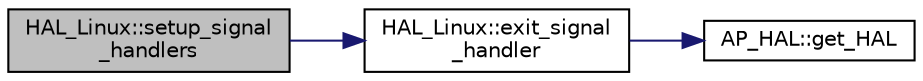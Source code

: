 digraph "HAL_Linux::setup_signal_handlers"
{
 // INTERACTIVE_SVG=YES
  edge [fontname="Helvetica",fontsize="10",labelfontname="Helvetica",labelfontsize="10"];
  node [fontname="Helvetica",fontsize="10",shape=record];
  rankdir="LR";
  Node1 [label="HAL_Linux::setup_signal\l_handlers",height=0.2,width=0.4,color="black", fillcolor="grey75", style="filled", fontcolor="black"];
  Node1 -> Node2 [color="midnightblue",fontsize="10",style="solid",fontname="Helvetica"];
  Node2 [label="HAL_Linux::exit_signal\l_handler",height=0.2,width=0.4,color="black", fillcolor="white", style="filled",URL="$classHAL__Linux.html#a17a56cf2b8785809c37c7722dc749158"];
  Node2 -> Node3 [color="midnightblue",fontsize="10",style="solid",fontname="Helvetica"];
  Node3 [label="AP_HAL::get_HAL",height=0.2,width=0.4,color="black", fillcolor="white", style="filled",URL="$namespaceAP__HAL.html#a478ddf5b4f7ab239ea980838c36e1bb1"];
}
